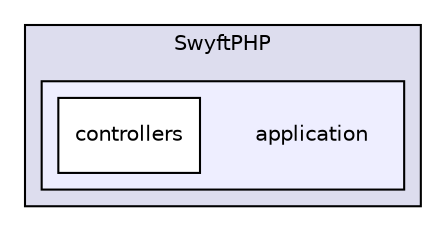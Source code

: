 digraph G {
  compound=true
  node [ fontsize="10", fontname="Helvetica"];
  edge [ labelfontsize="10", labelfontname="Helvetica"];
  subgraph clusterdir_81fb486f4ffc003caba274bfbae067e9 {
    graph [ bgcolor="#ddddee", pencolor="black", label="SwyftPHP" fontname="Helvetica", fontsize="10", URL="dir_81fb486f4ffc003caba274bfbae067e9.html"]
  subgraph clusterdir_94233ce947f8d28bfac24529385acbc7 {
    graph [ bgcolor="#eeeeff", pencolor="black", label="" URL="dir_94233ce947f8d28bfac24529385acbc7.html"];
    dir_94233ce947f8d28bfac24529385acbc7 [shape=plaintext label="application"];
    dir_9ce7ebd81e04509508a8953c77163b32 [shape=box label="controllers" color="black" fillcolor="white" style="filled" URL="dir_9ce7ebd81e04509508a8953c77163b32.html"];
  }
  }
}
